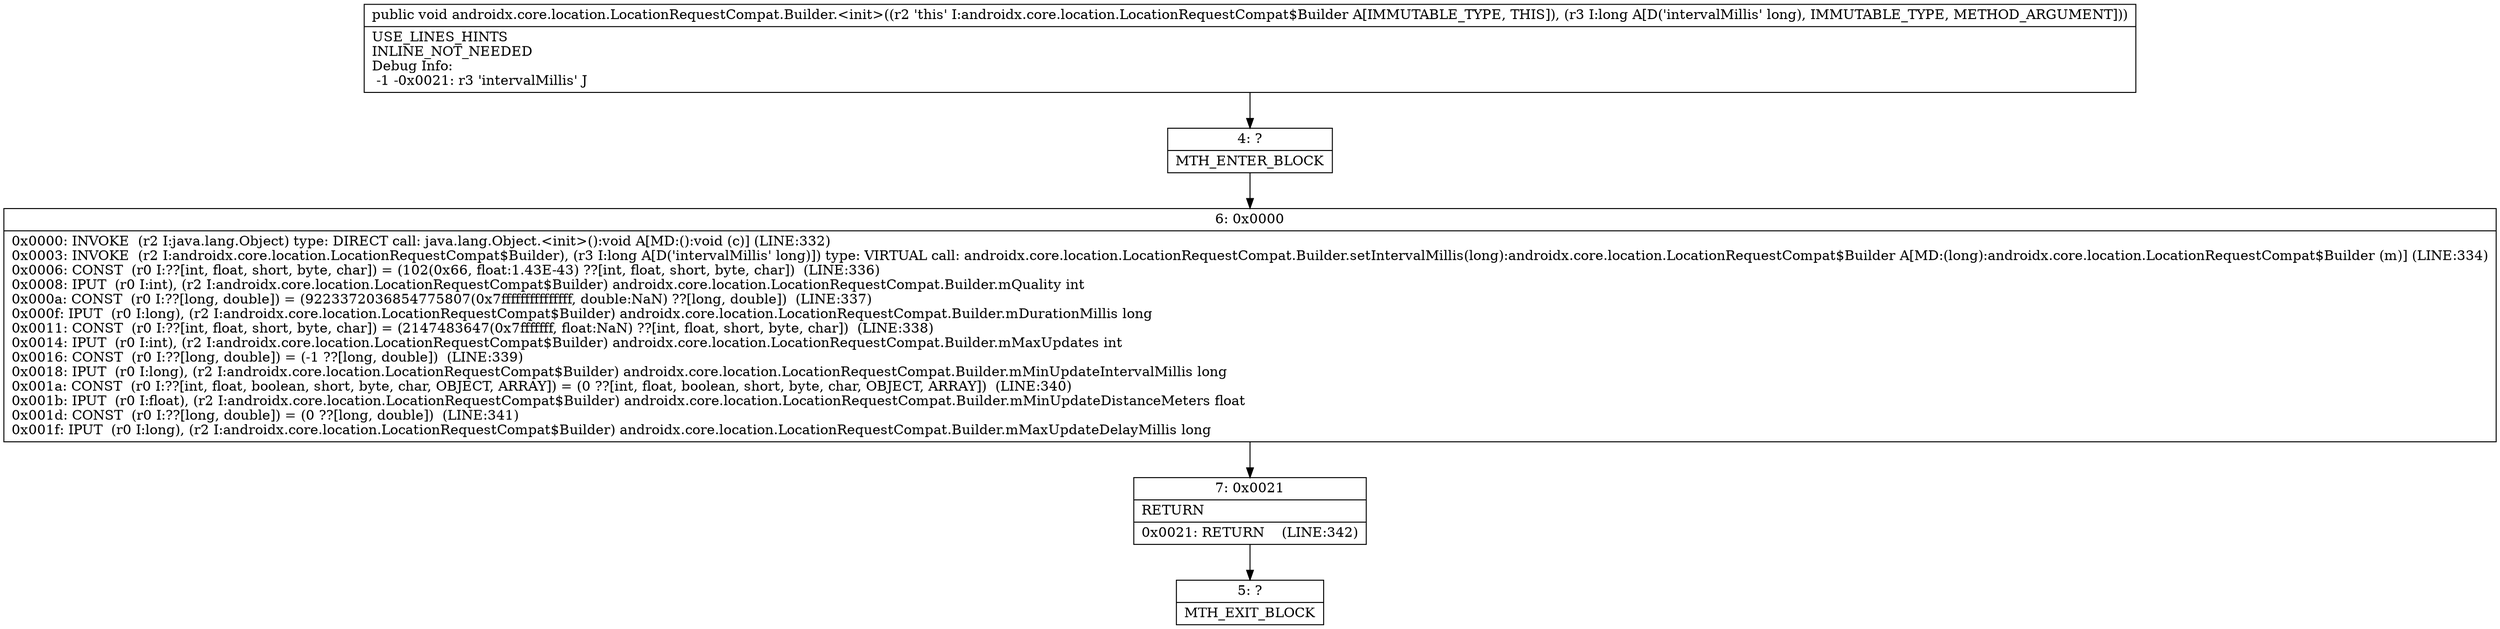 digraph "CFG forandroidx.core.location.LocationRequestCompat.Builder.\<init\>(J)V" {
Node_4 [shape=record,label="{4\:\ ?|MTH_ENTER_BLOCK\l}"];
Node_6 [shape=record,label="{6\:\ 0x0000|0x0000: INVOKE  (r2 I:java.lang.Object) type: DIRECT call: java.lang.Object.\<init\>():void A[MD:():void (c)] (LINE:332)\l0x0003: INVOKE  (r2 I:androidx.core.location.LocationRequestCompat$Builder), (r3 I:long A[D('intervalMillis' long)]) type: VIRTUAL call: androidx.core.location.LocationRequestCompat.Builder.setIntervalMillis(long):androidx.core.location.LocationRequestCompat$Builder A[MD:(long):androidx.core.location.LocationRequestCompat$Builder (m)] (LINE:334)\l0x0006: CONST  (r0 I:??[int, float, short, byte, char]) = (102(0x66, float:1.43E\-43) ??[int, float, short, byte, char])  (LINE:336)\l0x0008: IPUT  (r0 I:int), (r2 I:androidx.core.location.LocationRequestCompat$Builder) androidx.core.location.LocationRequestCompat.Builder.mQuality int \l0x000a: CONST  (r0 I:??[long, double]) = (9223372036854775807(0x7fffffffffffffff, double:NaN) ??[long, double])  (LINE:337)\l0x000f: IPUT  (r0 I:long), (r2 I:androidx.core.location.LocationRequestCompat$Builder) androidx.core.location.LocationRequestCompat.Builder.mDurationMillis long \l0x0011: CONST  (r0 I:??[int, float, short, byte, char]) = (2147483647(0x7fffffff, float:NaN) ??[int, float, short, byte, char])  (LINE:338)\l0x0014: IPUT  (r0 I:int), (r2 I:androidx.core.location.LocationRequestCompat$Builder) androidx.core.location.LocationRequestCompat.Builder.mMaxUpdates int \l0x0016: CONST  (r0 I:??[long, double]) = (\-1 ??[long, double])  (LINE:339)\l0x0018: IPUT  (r0 I:long), (r2 I:androidx.core.location.LocationRequestCompat$Builder) androidx.core.location.LocationRequestCompat.Builder.mMinUpdateIntervalMillis long \l0x001a: CONST  (r0 I:??[int, float, boolean, short, byte, char, OBJECT, ARRAY]) = (0 ??[int, float, boolean, short, byte, char, OBJECT, ARRAY])  (LINE:340)\l0x001b: IPUT  (r0 I:float), (r2 I:androidx.core.location.LocationRequestCompat$Builder) androidx.core.location.LocationRequestCompat.Builder.mMinUpdateDistanceMeters float \l0x001d: CONST  (r0 I:??[long, double]) = (0 ??[long, double])  (LINE:341)\l0x001f: IPUT  (r0 I:long), (r2 I:androidx.core.location.LocationRequestCompat$Builder) androidx.core.location.LocationRequestCompat.Builder.mMaxUpdateDelayMillis long \l}"];
Node_7 [shape=record,label="{7\:\ 0x0021|RETURN\l|0x0021: RETURN    (LINE:342)\l}"];
Node_5 [shape=record,label="{5\:\ ?|MTH_EXIT_BLOCK\l}"];
MethodNode[shape=record,label="{public void androidx.core.location.LocationRequestCompat.Builder.\<init\>((r2 'this' I:androidx.core.location.LocationRequestCompat$Builder A[IMMUTABLE_TYPE, THIS]), (r3 I:long A[D('intervalMillis' long), IMMUTABLE_TYPE, METHOD_ARGUMENT]))  | USE_LINES_HINTS\lINLINE_NOT_NEEDED\lDebug Info:\l  \-1 \-0x0021: r3 'intervalMillis' J\l}"];
MethodNode -> Node_4;Node_4 -> Node_6;
Node_6 -> Node_7;
Node_7 -> Node_5;
}

